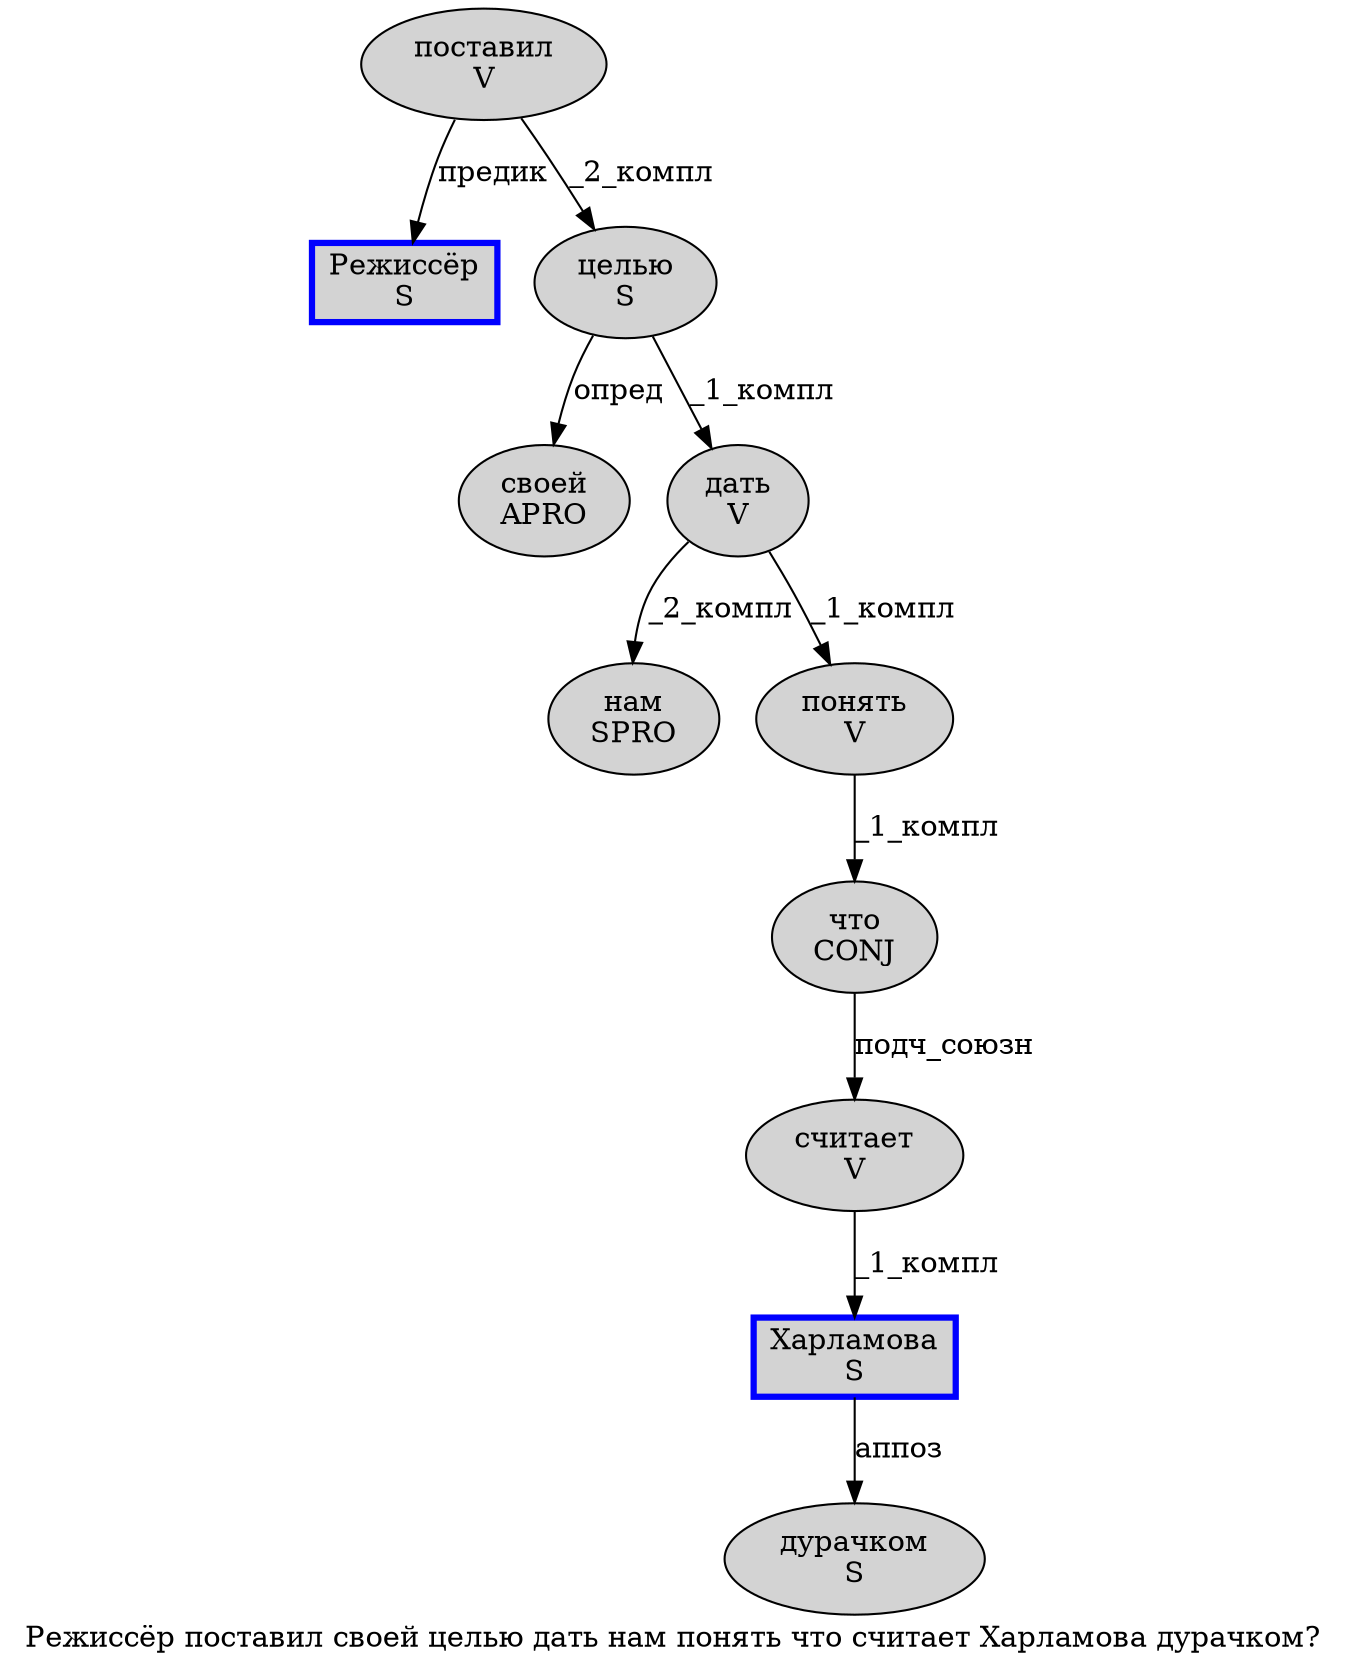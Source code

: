 digraph SENTENCE_3231 {
	graph [label="Режиссёр поставил своей целью дать нам понять что считает Харламова дурачком?"]
	node [style=filled]
		0 [label="Режиссёр
S" color=blue fillcolor=lightgray penwidth=3 shape=box]
		1 [label="поставил
V" color="" fillcolor=lightgray penwidth=1 shape=ellipse]
		2 [label="своей
APRO" color="" fillcolor=lightgray penwidth=1 shape=ellipse]
		3 [label="целью
S" color="" fillcolor=lightgray penwidth=1 shape=ellipse]
		4 [label="дать
V" color="" fillcolor=lightgray penwidth=1 shape=ellipse]
		5 [label="нам
SPRO" color="" fillcolor=lightgray penwidth=1 shape=ellipse]
		6 [label="понять
V" color="" fillcolor=lightgray penwidth=1 shape=ellipse]
		7 [label="что
CONJ" color="" fillcolor=lightgray penwidth=1 shape=ellipse]
		8 [label="считает
V" color="" fillcolor=lightgray penwidth=1 shape=ellipse]
		9 [label="Харламова
S" color=blue fillcolor=lightgray penwidth=3 shape=box]
		10 [label="дурачком
S" color="" fillcolor=lightgray penwidth=1 shape=ellipse]
			1 -> 0 [label="предик"]
			1 -> 3 [label="_2_компл"]
			4 -> 5 [label="_2_компл"]
			4 -> 6 [label="_1_компл"]
			3 -> 2 [label="опред"]
			3 -> 4 [label="_1_компл"]
			9 -> 10 [label="аппоз"]
			8 -> 9 [label="_1_компл"]
			6 -> 7 [label="_1_компл"]
			7 -> 8 [label="подч_союзн"]
}
